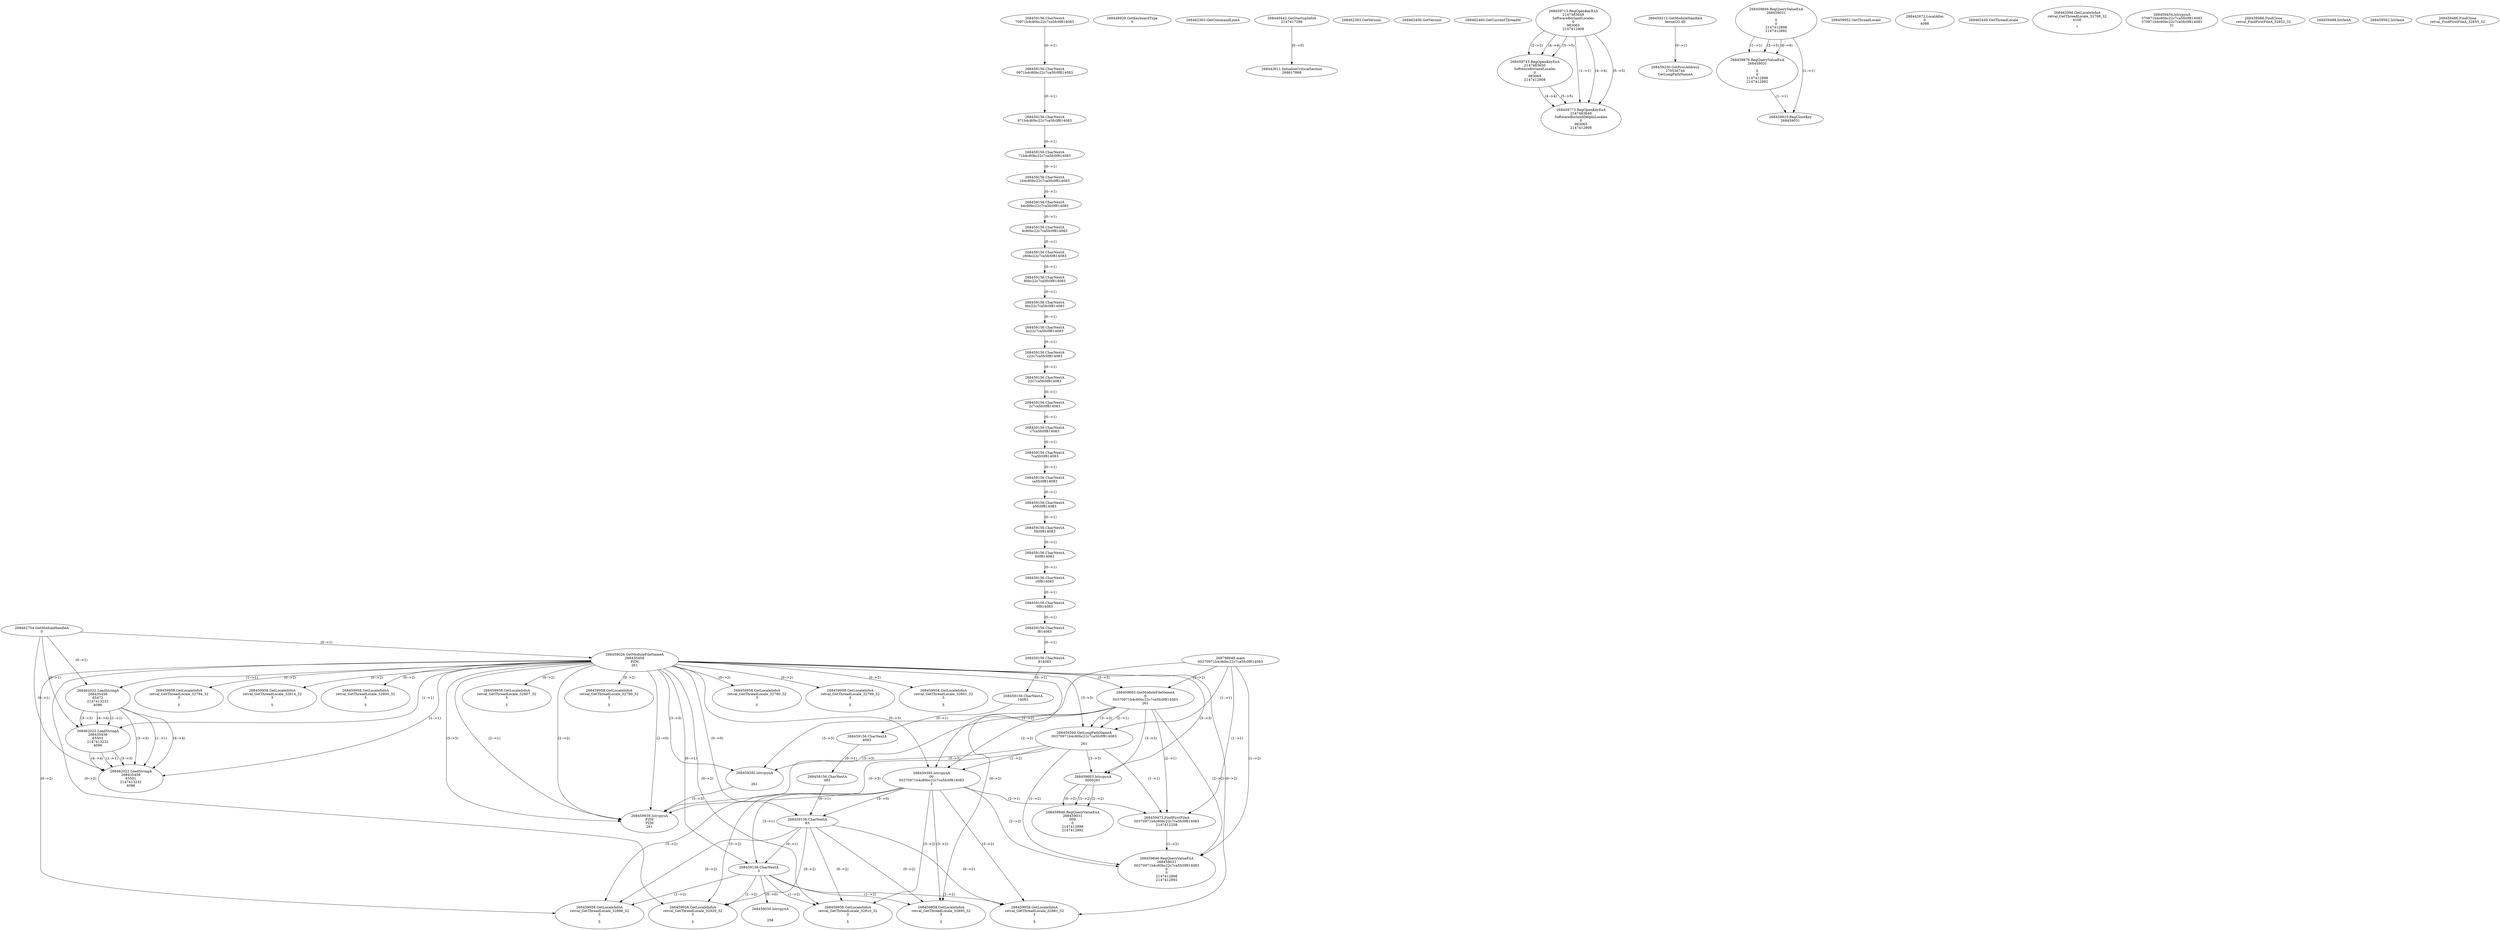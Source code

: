 // Global SCDG with merge call
digraph {
	0 [label="268798648.main
00370971b4c80bc22c7ca5fc0f814083"]
	1 [label="268462704.GetModuleHandleA
0"]
	2 [label="268448929.GetKeyboardType
0"]
	3 [label="268462363.GetCommandLineA
"]
	4 [label="268440442.GetStartupInfoA
2147417296"]
	5 [label="268462383.GetVersion
"]
	6 [label="268462400.GetVersion
"]
	7 [label="268462460.GetCurrentThreadId
"]
	8 [label="268459026.GetModuleFileNameA
268435456
PZM
261"]
	1 -> 8 [label="(0-->1)"]
	9 [label="268459683.GetModuleFileNameA
0
00370971b4c80bc22c7ca5fc0f814083
261"]
	0 -> 9 [label="(1-->2)"]
	8 -> 9 [label="(3-->3)"]
	10 [label="268459713.RegOpenKeyExA
2147483649
Software\Borland\Locales
0
983065
2147412908"]
	11 [label="268459213.GetModuleHandleA
kernel32.dll"]
	12 [label="268459230.GetProcAddress
270536744
GetLongPathNameA"]
	11 -> 12 [label="(0-->1)"]
	13 [label="268459260.GetLongPathNameA
00370971b4c80bc22c7ca5fc0f814083

261"]
	0 -> 13 [label="(1-->1)"]
	9 -> 13 [label="(2-->1)"]
	8 -> 13 [label="(3-->3)"]
	9 -> 13 [label="(3-->3)"]
	14 [label="268459282.lstrcpynA


261"]
	8 -> 14 [label="(3-->3)"]
	9 -> 14 [label="(3-->3)"]
	13 -> 14 [label="(3-->3)"]
	15 [label="268459846.RegQueryValueExA
268459031

0
0
2147412898
2147412892"]
	16 [label="268459876.RegQueryValueExA
268459031

0
0
2147412898
2147412892"]
	15 -> 16 [label="(1-->1)"]
	15 -> 16 [label="(5-->5)"]
	15 -> 16 [label="(6-->6)"]
	17 [label="268459910.RegCloseKey
268459031"]
	15 -> 17 [label="(1-->1)"]
	16 -> 17 [label="(1-->1)"]
	18 [label="268459939.lstrcpynA
PZM
PZM
261"]
	8 -> 18 [label="(2-->1)"]
	8 -> 18 [label="(2-->2)"]
	8 -> 18 [label="(3-->3)"]
	9 -> 18 [label="(3-->3)"]
	13 -> 18 [label="(3-->3)"]
	14 -> 18 [label="(3-->3)"]
	8 -> 18 [label="(2-->0)"]
	19 [label="268459952.GetThreadLocale
"]
	20 [label="268459958.GetLocaleInfoA
retval_GetThreadLocale_32807_32
3

5"]
	8 -> 20 [label="(0-->2)"]
	21 [label="268462022.LoadStringA
268435456
65472
2147413232
4096"]
	1 -> 21 [label="(0-->1)"]
	8 -> 21 [label="(1-->1)"]
	22 [label="268442611.InitializeCriticalSection
268817868"]
	4 -> 22 [label="(0-->0)"]
	23 [label="268442672.LocalAlloc
0
4088"]
	24 [label="268459743.RegOpenKeyExA
2147483650
Software\Borland\Locales
0
983065
2147412908"]
	10 -> 24 [label="(2-->2)"]
	10 -> 24 [label="(4-->4)"]
	10 -> 24 [label="(5-->5)"]
	25 [label="268459958.GetLocaleInfoA
retval_GetThreadLocale_32790_32
3

5"]
	8 -> 25 [label="(0-->2)"]
	26 [label="268462022.LoadStringA
268435456
65503
2147413232
4096"]
	1 -> 26 [label="(0-->1)"]
	8 -> 26 [label="(1-->1)"]
	21 -> 26 [label="(1-->1)"]
	21 -> 26 [label="(3-->3)"]
	21 -> 26 [label="(4-->4)"]
	27 [label="268462022.LoadStringA
268435456
65501
2147413232
4096"]
	1 -> 27 [label="(0-->1)"]
	8 -> 27 [label="(1-->1)"]
	21 -> 27 [label="(1-->1)"]
	26 -> 27 [label="(1-->1)"]
	21 -> 27 [label="(3-->3)"]
	26 -> 27 [label="(3-->3)"]
	21 -> 27 [label="(4-->4)"]
	26 -> 27 [label="(4-->4)"]
	28 [label="268462445.GetThreadLocale
"]
	29 [label="268462098.GetLocaleInfoA
retval_GetThreadLocale_32768_32
4100

7"]
	30 [label="268459395.lstrcpynA
00
00370971b4c80bc22c7ca5fc0f814083
3"]
	0 -> 30 [label="(1-->2)"]
	9 -> 30 [label="(2-->2)"]
	13 -> 30 [label="(1-->2)"]
	8 -> 30 [label="(0-->3)"]
	31 [label="268459156.CharNextA
70971b4c80bc22c7ca5fc0f814083"]
	32 [label="268459156.CharNextA
0971b4c80bc22c7ca5fc0f814083"]
	31 -> 32 [label="(0-->1)"]
	33 [label="268459156.CharNextA
971b4c80bc22c7ca5fc0f814083"]
	32 -> 33 [label="(0-->1)"]
	34 [label="268459156.CharNextA
71b4c80bc22c7ca5fc0f814083"]
	33 -> 34 [label="(0-->1)"]
	35 [label="268459156.CharNextA
1b4c80bc22c7ca5fc0f814083"]
	34 -> 35 [label="(0-->1)"]
	36 [label="268459156.CharNextA
b4c80bc22c7ca5fc0f814083"]
	35 -> 36 [label="(0-->1)"]
	37 [label="268459156.CharNextA
4c80bc22c7ca5fc0f814083"]
	36 -> 37 [label="(0-->1)"]
	38 [label="268459156.CharNextA
c80bc22c7ca5fc0f814083"]
	37 -> 38 [label="(0-->1)"]
	39 [label="268459156.CharNextA
80bc22c7ca5fc0f814083"]
	38 -> 39 [label="(0-->1)"]
	40 [label="268459156.CharNextA
0bc22c7ca5fc0f814083"]
	39 -> 40 [label="(0-->1)"]
	41 [label="268459156.CharNextA
bc22c7ca5fc0f814083"]
	40 -> 41 [label="(0-->1)"]
	42 [label="268459156.CharNextA
c22c7ca5fc0f814083"]
	41 -> 42 [label="(0-->1)"]
	43 [label="268459156.CharNextA
22c7ca5fc0f814083"]
	42 -> 43 [label="(0-->1)"]
	44 [label="268459156.CharNextA
2c7ca5fc0f814083"]
	43 -> 44 [label="(0-->1)"]
	45 [label="268459156.CharNextA
c7ca5fc0f814083"]
	44 -> 45 [label="(0-->1)"]
	46 [label="268459156.CharNextA
7ca5fc0f814083"]
	45 -> 46 [label="(0-->1)"]
	47 [label="268459156.CharNextA
ca5fc0f814083"]
	46 -> 47 [label="(0-->1)"]
	48 [label="268459156.CharNextA
a5fc0f814083"]
	47 -> 48 [label="(0-->1)"]
	49 [label="268459156.CharNextA
5fc0f814083"]
	48 -> 49 [label="(0-->1)"]
	50 [label="268459156.CharNextA
fc0f814083"]
	49 -> 50 [label="(0-->1)"]
	51 [label="268459156.CharNextA
c0f814083"]
	50 -> 51 [label="(0-->1)"]
	52 [label="268459156.CharNextA
0f814083"]
	51 -> 52 [label="(0-->1)"]
	53 [label="268459156.CharNextA
f814083"]
	52 -> 53 [label="(0-->1)"]
	54 [label="268459156.CharNextA
814083"]
	53 -> 54 [label="(0-->1)"]
	55 [label="268459156.CharNextA
14083"]
	54 -> 55 [label="(0-->1)"]
	56 [label="268459156.CharNextA
4083"]
	55 -> 56 [label="(0-->1)"]
	57 [label="268459156.CharNextA
083"]
	56 -> 57 [label="(0-->1)"]
	58 [label="268459156.CharNextA
83"]
	57 -> 58 [label="(0-->1)"]
	8 -> 58 [label="(0-->0)"]
	30 -> 58 [label="(3-->0)"]
	59 [label="268459156.CharNextA
3"]
	8 -> 59 [label="(0-->1)"]
	30 -> 59 [label="(3-->1)"]
	58 -> 59 [label="(0-->1)"]
	60 [label="268459454.lstrcpynA
370971b4c80bc22c7ca5fc0f814083
370971b4c80bc22c7ca5fc0f814083
31"]
	61 [label="268459473.FindFirstFileA
00370971b4c80bc22c7ca5fc0f814083
2147412258"]
	0 -> 61 [label="(1-->1)"]
	9 -> 61 [label="(2-->1)"]
	13 -> 61 [label="(1-->1)"]
	30 -> 61 [label="(2-->1)"]
	62 [label="268459486.FindClose
retval_FindFirstFileA_32852_32"]
	63 [label="268459498.lstrlenA
"]
	64 [label="268459550.lstrcpynA


258"]
	59 -> 64 [label="(0-->0)"]
	65 [label="268459562.lstrlenA
"]
	66 [label="268459603.lstrcpynA
00\
00\
261"]
	8 -> 66 [label="(3-->3)"]
	9 -> 66 [label="(3-->3)"]
	13 -> 66 [label="(3-->3)"]
	67 [label="268459846.RegQueryValueExA
268459031
00\
0
0
2147412898
2147412892"]
	66 -> 67 [label="(1-->2)"]
	66 -> 67 [label="(2-->2)"]
	66 -> 67 [label="(0-->2)"]
	68 [label="268459958.GetLocaleInfoA
retval_GetThreadLocale_32895_32
3

5"]
	8 -> 68 [label="(0-->2)"]
	30 -> 68 [label="(3-->2)"]
	58 -> 68 [label="(0-->2)"]
	59 -> 68 [label="(1-->2)"]
	69 [label="268459486.FindClose
retval_FindFirstFileA_32855_32"]
	70 [label="268459958.GetLocaleInfoA
retval_GetThreadLocale_32881_32
3

5"]
	8 -> 70 [label="(0-->2)"]
	30 -> 70 [label="(3-->2)"]
	58 -> 70 [label="(0-->2)"]
	59 -> 70 [label="(1-->2)"]
	71 [label="268459958.GetLocaleInfoA
retval_GetThreadLocale_32929_32
3

5"]
	8 -> 71 [label="(0-->2)"]
	30 -> 71 [label="(3-->2)"]
	58 -> 71 [label="(0-->2)"]
	59 -> 71 [label="(1-->2)"]
	72 [label="268459773.RegOpenKeyExA
2147483649
Software\Borland\Delphi\Locales
0
983065
2147412908"]
	10 -> 72 [label="(1-->1)"]
	10 -> 72 [label="(4-->4)"]
	24 -> 72 [label="(4-->4)"]
	10 -> 72 [label="(5-->5)"]
	24 -> 72 [label="(5-->5)"]
	73 [label="268459958.GetLocaleInfoA
retval_GetThreadLocale_32780_32
3

5"]
	8 -> 73 [label="(0-->2)"]
	74 [label="268459958.GetLocaleInfoA
retval_GetThreadLocale_32789_32
3

5"]
	8 -> 74 [label="(0-->2)"]
	75 [label="268459958.GetLocaleInfoA
retval_GetThreadLocale_32801_32
3

5"]
	8 -> 75 [label="(0-->2)"]
	76 [label="268459958.GetLocaleInfoA
retval_GetThreadLocale_32794_32
3

5"]
	8 -> 76 [label="(0-->2)"]
	77 [label="268459958.GetLocaleInfoA
retval_GetThreadLocale_32814_32
3

5"]
	8 -> 77 [label="(0-->2)"]
	78 [label="268459958.GetLocaleInfoA
retval_GetThreadLocale_32800_32
3

5"]
	8 -> 78 [label="(0-->2)"]
	79 [label="268459846.RegQueryValueExA
268459031
00370971b4c80bc22c7ca5fc0f814083
0
0
2147412898
2147412892"]
	0 -> 79 [label="(1-->2)"]
	9 -> 79 [label="(2-->2)"]
	13 -> 79 [label="(1-->2)"]
	30 -> 79 [label="(2-->2)"]
	61 -> 79 [label="(1-->2)"]
	80 [label="268459958.GetLocaleInfoA
retval_GetThreadLocale_32896_32
3

5"]
	8 -> 80 [label="(0-->2)"]
	30 -> 80 [label="(3-->2)"]
	58 -> 80 [label="(0-->2)"]
	59 -> 80 [label="(1-->2)"]
	81 [label="268459958.GetLocaleInfoA
retval_GetThreadLocale_32910_32
3

5"]
	8 -> 81 [label="(0-->2)"]
	30 -> 81 [label="(3-->2)"]
	58 -> 81 [label="(0-->2)"]
	59 -> 81 [label="(1-->2)"]
}
